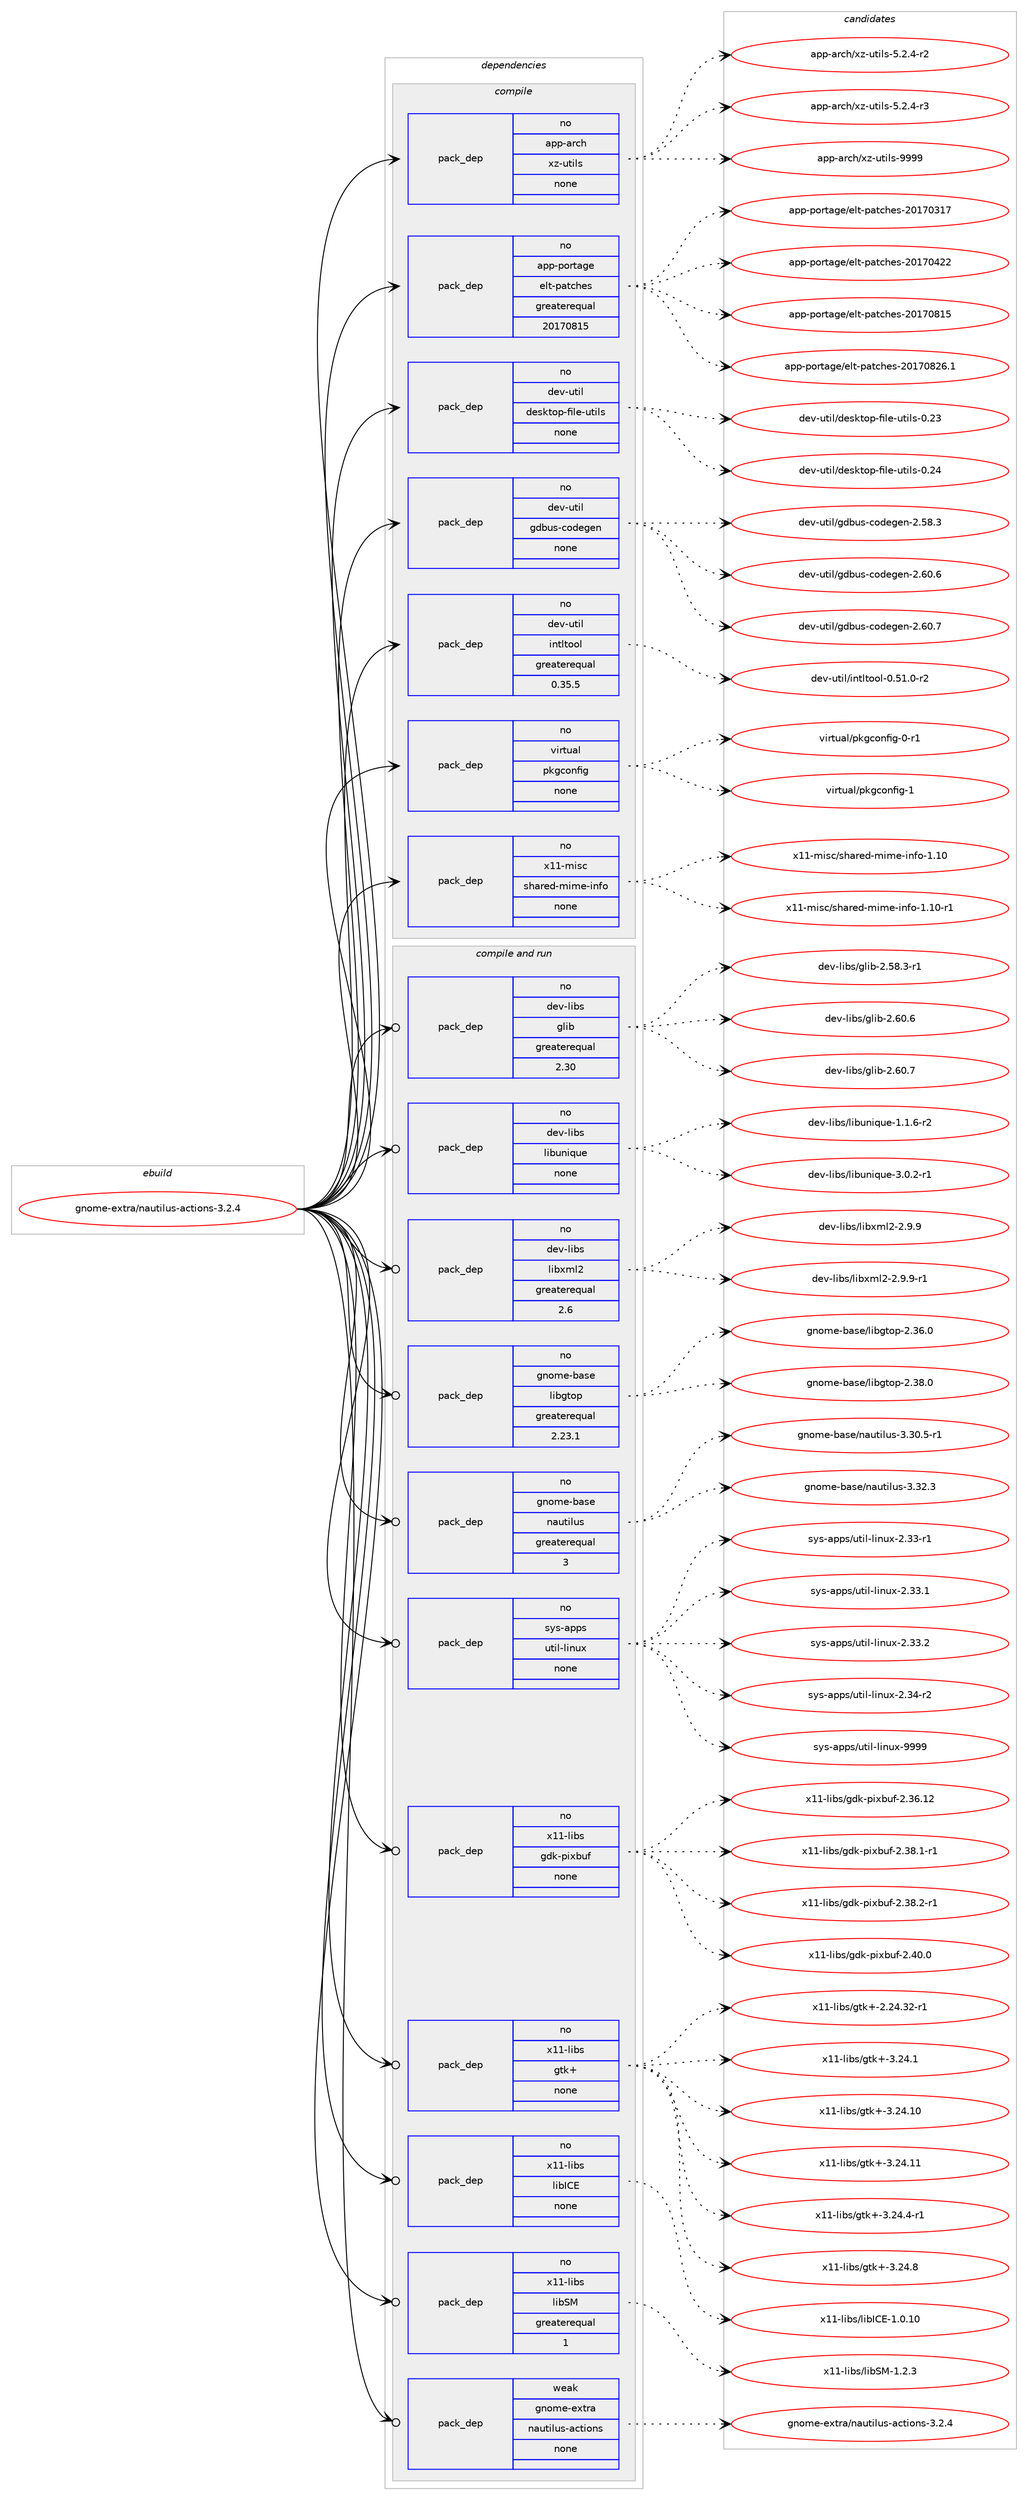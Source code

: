 digraph prolog {

# *************
# Graph options
# *************

newrank=true;
concentrate=true;
compound=true;
graph [rankdir=LR,fontname=Helvetica,fontsize=10,ranksep=1.5];#, ranksep=2.5, nodesep=0.2];
edge  [arrowhead=vee];
node  [fontname=Helvetica,fontsize=10];

# **********
# The ebuild
# **********

subgraph cluster_leftcol {
color=gray;
rank=same;
label=<<i>ebuild</i>>;
id [label="gnome-extra/nautilus-actions-3.2.4", color=red, width=4, href="../gnome-extra/nautilus-actions-3.2.4.svg"];
}

# ****************
# The dependencies
# ****************

subgraph cluster_midcol {
color=gray;
label=<<i>dependencies</i>>;
subgraph cluster_compile {
fillcolor="#eeeeee";
style=filled;
label=<<i>compile</i>>;
subgraph pack550686 {
dependency749365 [label=<<TABLE BORDER="0" CELLBORDER="1" CELLSPACING="0" CELLPADDING="4" WIDTH="220"><TR><TD ROWSPAN="6" CELLPADDING="30">pack_dep</TD></TR><TR><TD WIDTH="110">no</TD></TR><TR><TD>app-arch</TD></TR><TR><TD>xz-utils</TD></TR><TR><TD>none</TD></TR><TR><TD></TD></TR></TABLE>>, shape=none, color=blue];
}
id:e -> dependency749365:w [weight=20,style="solid",arrowhead="vee"];
subgraph pack550687 {
dependency749366 [label=<<TABLE BORDER="0" CELLBORDER="1" CELLSPACING="0" CELLPADDING="4" WIDTH="220"><TR><TD ROWSPAN="6" CELLPADDING="30">pack_dep</TD></TR><TR><TD WIDTH="110">no</TD></TR><TR><TD>app-portage</TD></TR><TR><TD>elt-patches</TD></TR><TR><TD>greaterequal</TD></TR><TR><TD>20170815</TD></TR></TABLE>>, shape=none, color=blue];
}
id:e -> dependency749366:w [weight=20,style="solid",arrowhead="vee"];
subgraph pack550688 {
dependency749367 [label=<<TABLE BORDER="0" CELLBORDER="1" CELLSPACING="0" CELLPADDING="4" WIDTH="220"><TR><TD ROWSPAN="6" CELLPADDING="30">pack_dep</TD></TR><TR><TD WIDTH="110">no</TD></TR><TR><TD>dev-util</TD></TR><TR><TD>desktop-file-utils</TD></TR><TR><TD>none</TD></TR><TR><TD></TD></TR></TABLE>>, shape=none, color=blue];
}
id:e -> dependency749367:w [weight=20,style="solid",arrowhead="vee"];
subgraph pack550689 {
dependency749368 [label=<<TABLE BORDER="0" CELLBORDER="1" CELLSPACING="0" CELLPADDING="4" WIDTH="220"><TR><TD ROWSPAN="6" CELLPADDING="30">pack_dep</TD></TR><TR><TD WIDTH="110">no</TD></TR><TR><TD>dev-util</TD></TR><TR><TD>gdbus-codegen</TD></TR><TR><TD>none</TD></TR><TR><TD></TD></TR></TABLE>>, shape=none, color=blue];
}
id:e -> dependency749368:w [weight=20,style="solid",arrowhead="vee"];
subgraph pack550690 {
dependency749369 [label=<<TABLE BORDER="0" CELLBORDER="1" CELLSPACING="0" CELLPADDING="4" WIDTH="220"><TR><TD ROWSPAN="6" CELLPADDING="30">pack_dep</TD></TR><TR><TD WIDTH="110">no</TD></TR><TR><TD>dev-util</TD></TR><TR><TD>intltool</TD></TR><TR><TD>greaterequal</TD></TR><TR><TD>0.35.5</TD></TR></TABLE>>, shape=none, color=blue];
}
id:e -> dependency749369:w [weight=20,style="solid",arrowhead="vee"];
subgraph pack550691 {
dependency749370 [label=<<TABLE BORDER="0" CELLBORDER="1" CELLSPACING="0" CELLPADDING="4" WIDTH="220"><TR><TD ROWSPAN="6" CELLPADDING="30">pack_dep</TD></TR><TR><TD WIDTH="110">no</TD></TR><TR><TD>virtual</TD></TR><TR><TD>pkgconfig</TD></TR><TR><TD>none</TD></TR><TR><TD></TD></TR></TABLE>>, shape=none, color=blue];
}
id:e -> dependency749370:w [weight=20,style="solid",arrowhead="vee"];
subgraph pack550692 {
dependency749371 [label=<<TABLE BORDER="0" CELLBORDER="1" CELLSPACING="0" CELLPADDING="4" WIDTH="220"><TR><TD ROWSPAN="6" CELLPADDING="30">pack_dep</TD></TR><TR><TD WIDTH="110">no</TD></TR><TR><TD>x11-misc</TD></TR><TR><TD>shared-mime-info</TD></TR><TR><TD>none</TD></TR><TR><TD></TD></TR></TABLE>>, shape=none, color=blue];
}
id:e -> dependency749371:w [weight=20,style="solid",arrowhead="vee"];
}
subgraph cluster_compileandrun {
fillcolor="#eeeeee";
style=filled;
label=<<i>compile and run</i>>;
subgraph pack550693 {
dependency749372 [label=<<TABLE BORDER="0" CELLBORDER="1" CELLSPACING="0" CELLPADDING="4" WIDTH="220"><TR><TD ROWSPAN="6" CELLPADDING="30">pack_dep</TD></TR><TR><TD WIDTH="110">no</TD></TR><TR><TD>dev-libs</TD></TR><TR><TD>glib</TD></TR><TR><TD>greaterequal</TD></TR><TR><TD>2.30</TD></TR></TABLE>>, shape=none, color=blue];
}
id:e -> dependency749372:w [weight=20,style="solid",arrowhead="odotvee"];
subgraph pack550694 {
dependency749373 [label=<<TABLE BORDER="0" CELLBORDER="1" CELLSPACING="0" CELLPADDING="4" WIDTH="220"><TR><TD ROWSPAN="6" CELLPADDING="30">pack_dep</TD></TR><TR><TD WIDTH="110">no</TD></TR><TR><TD>dev-libs</TD></TR><TR><TD>libunique</TD></TR><TR><TD>none</TD></TR><TR><TD></TD></TR></TABLE>>, shape=none, color=blue];
}
id:e -> dependency749373:w [weight=20,style="solid",arrowhead="odotvee"];
subgraph pack550695 {
dependency749374 [label=<<TABLE BORDER="0" CELLBORDER="1" CELLSPACING="0" CELLPADDING="4" WIDTH="220"><TR><TD ROWSPAN="6" CELLPADDING="30">pack_dep</TD></TR><TR><TD WIDTH="110">no</TD></TR><TR><TD>dev-libs</TD></TR><TR><TD>libxml2</TD></TR><TR><TD>greaterequal</TD></TR><TR><TD>2.6</TD></TR></TABLE>>, shape=none, color=blue];
}
id:e -> dependency749374:w [weight=20,style="solid",arrowhead="odotvee"];
subgraph pack550696 {
dependency749375 [label=<<TABLE BORDER="0" CELLBORDER="1" CELLSPACING="0" CELLPADDING="4" WIDTH="220"><TR><TD ROWSPAN="6" CELLPADDING="30">pack_dep</TD></TR><TR><TD WIDTH="110">no</TD></TR><TR><TD>gnome-base</TD></TR><TR><TD>libgtop</TD></TR><TR><TD>greaterequal</TD></TR><TR><TD>2.23.1</TD></TR></TABLE>>, shape=none, color=blue];
}
id:e -> dependency749375:w [weight=20,style="solid",arrowhead="odotvee"];
subgraph pack550697 {
dependency749376 [label=<<TABLE BORDER="0" CELLBORDER="1" CELLSPACING="0" CELLPADDING="4" WIDTH="220"><TR><TD ROWSPAN="6" CELLPADDING="30">pack_dep</TD></TR><TR><TD WIDTH="110">no</TD></TR><TR><TD>gnome-base</TD></TR><TR><TD>nautilus</TD></TR><TR><TD>greaterequal</TD></TR><TR><TD>3</TD></TR></TABLE>>, shape=none, color=blue];
}
id:e -> dependency749376:w [weight=20,style="solid",arrowhead="odotvee"];
subgraph pack550698 {
dependency749377 [label=<<TABLE BORDER="0" CELLBORDER="1" CELLSPACING="0" CELLPADDING="4" WIDTH="220"><TR><TD ROWSPAN="6" CELLPADDING="30">pack_dep</TD></TR><TR><TD WIDTH="110">no</TD></TR><TR><TD>sys-apps</TD></TR><TR><TD>util-linux</TD></TR><TR><TD>none</TD></TR><TR><TD></TD></TR></TABLE>>, shape=none, color=blue];
}
id:e -> dependency749377:w [weight=20,style="solid",arrowhead="odotvee"];
subgraph pack550699 {
dependency749378 [label=<<TABLE BORDER="0" CELLBORDER="1" CELLSPACING="0" CELLPADDING="4" WIDTH="220"><TR><TD ROWSPAN="6" CELLPADDING="30">pack_dep</TD></TR><TR><TD WIDTH="110">no</TD></TR><TR><TD>x11-libs</TD></TR><TR><TD>gdk-pixbuf</TD></TR><TR><TD>none</TD></TR><TR><TD></TD></TR></TABLE>>, shape=none, color=blue];
}
id:e -> dependency749378:w [weight=20,style="solid",arrowhead="odotvee"];
subgraph pack550700 {
dependency749379 [label=<<TABLE BORDER="0" CELLBORDER="1" CELLSPACING="0" CELLPADDING="4" WIDTH="220"><TR><TD ROWSPAN="6" CELLPADDING="30">pack_dep</TD></TR><TR><TD WIDTH="110">no</TD></TR><TR><TD>x11-libs</TD></TR><TR><TD>gtk+</TD></TR><TR><TD>none</TD></TR><TR><TD></TD></TR></TABLE>>, shape=none, color=blue];
}
id:e -> dependency749379:w [weight=20,style="solid",arrowhead="odotvee"];
subgraph pack550701 {
dependency749380 [label=<<TABLE BORDER="0" CELLBORDER="1" CELLSPACING="0" CELLPADDING="4" WIDTH="220"><TR><TD ROWSPAN="6" CELLPADDING="30">pack_dep</TD></TR><TR><TD WIDTH="110">no</TD></TR><TR><TD>x11-libs</TD></TR><TR><TD>libICE</TD></TR><TR><TD>none</TD></TR><TR><TD></TD></TR></TABLE>>, shape=none, color=blue];
}
id:e -> dependency749380:w [weight=20,style="solid",arrowhead="odotvee"];
subgraph pack550702 {
dependency749381 [label=<<TABLE BORDER="0" CELLBORDER="1" CELLSPACING="0" CELLPADDING="4" WIDTH="220"><TR><TD ROWSPAN="6" CELLPADDING="30">pack_dep</TD></TR><TR><TD WIDTH="110">no</TD></TR><TR><TD>x11-libs</TD></TR><TR><TD>libSM</TD></TR><TR><TD>greaterequal</TD></TR><TR><TD>1</TD></TR></TABLE>>, shape=none, color=blue];
}
id:e -> dependency749381:w [weight=20,style="solid",arrowhead="odotvee"];
subgraph pack550703 {
dependency749382 [label=<<TABLE BORDER="0" CELLBORDER="1" CELLSPACING="0" CELLPADDING="4" WIDTH="220"><TR><TD ROWSPAN="6" CELLPADDING="30">pack_dep</TD></TR><TR><TD WIDTH="110">weak</TD></TR><TR><TD>gnome-extra</TD></TR><TR><TD>nautilus-actions</TD></TR><TR><TD>none</TD></TR><TR><TD></TD></TR></TABLE>>, shape=none, color=blue];
}
id:e -> dependency749382:w [weight=20,style="solid",arrowhead="odotvee"];
}
subgraph cluster_run {
fillcolor="#eeeeee";
style=filled;
label=<<i>run</i>>;
}
}

# **************
# The candidates
# **************

subgraph cluster_choices {
rank=same;
color=gray;
label=<<i>candidates</i>>;

subgraph choice550686 {
color=black;
nodesep=1;
choice9711211245971149910447120122451171161051081154553465046524511450 [label="app-arch/xz-utils-5.2.4-r2", color=red, width=4,href="../app-arch/xz-utils-5.2.4-r2.svg"];
choice9711211245971149910447120122451171161051081154553465046524511451 [label="app-arch/xz-utils-5.2.4-r3", color=red, width=4,href="../app-arch/xz-utils-5.2.4-r3.svg"];
choice9711211245971149910447120122451171161051081154557575757 [label="app-arch/xz-utils-9999", color=red, width=4,href="../app-arch/xz-utils-9999.svg"];
dependency749365:e -> choice9711211245971149910447120122451171161051081154553465046524511450:w [style=dotted,weight="100"];
dependency749365:e -> choice9711211245971149910447120122451171161051081154553465046524511451:w [style=dotted,weight="100"];
dependency749365:e -> choice9711211245971149910447120122451171161051081154557575757:w [style=dotted,weight="100"];
}
subgraph choice550687 {
color=black;
nodesep=1;
choice97112112451121111141169710310147101108116451129711699104101115455048495548514955 [label="app-portage/elt-patches-20170317", color=red, width=4,href="../app-portage/elt-patches-20170317.svg"];
choice97112112451121111141169710310147101108116451129711699104101115455048495548525050 [label="app-portage/elt-patches-20170422", color=red, width=4,href="../app-portage/elt-patches-20170422.svg"];
choice97112112451121111141169710310147101108116451129711699104101115455048495548564953 [label="app-portage/elt-patches-20170815", color=red, width=4,href="../app-portage/elt-patches-20170815.svg"];
choice971121124511211111411697103101471011081164511297116991041011154550484955485650544649 [label="app-portage/elt-patches-20170826.1", color=red, width=4,href="../app-portage/elt-patches-20170826.1.svg"];
dependency749366:e -> choice97112112451121111141169710310147101108116451129711699104101115455048495548514955:w [style=dotted,weight="100"];
dependency749366:e -> choice97112112451121111141169710310147101108116451129711699104101115455048495548525050:w [style=dotted,weight="100"];
dependency749366:e -> choice97112112451121111141169710310147101108116451129711699104101115455048495548564953:w [style=dotted,weight="100"];
dependency749366:e -> choice971121124511211111411697103101471011081164511297116991041011154550484955485650544649:w [style=dotted,weight="100"];
}
subgraph choice550688 {
color=black;
nodesep=1;
choice100101118451171161051084710010111510711611111245102105108101451171161051081154548465051 [label="dev-util/desktop-file-utils-0.23", color=red, width=4,href="../dev-util/desktop-file-utils-0.23.svg"];
choice100101118451171161051084710010111510711611111245102105108101451171161051081154548465052 [label="dev-util/desktop-file-utils-0.24", color=red, width=4,href="../dev-util/desktop-file-utils-0.24.svg"];
dependency749367:e -> choice100101118451171161051084710010111510711611111245102105108101451171161051081154548465051:w [style=dotted,weight="100"];
dependency749367:e -> choice100101118451171161051084710010111510711611111245102105108101451171161051081154548465052:w [style=dotted,weight="100"];
}
subgraph choice550689 {
color=black;
nodesep=1;
choice100101118451171161051084710310098117115459911110010110310111045504653564651 [label="dev-util/gdbus-codegen-2.58.3", color=red, width=4,href="../dev-util/gdbus-codegen-2.58.3.svg"];
choice100101118451171161051084710310098117115459911110010110310111045504654484654 [label="dev-util/gdbus-codegen-2.60.6", color=red, width=4,href="../dev-util/gdbus-codegen-2.60.6.svg"];
choice100101118451171161051084710310098117115459911110010110310111045504654484655 [label="dev-util/gdbus-codegen-2.60.7", color=red, width=4,href="../dev-util/gdbus-codegen-2.60.7.svg"];
dependency749368:e -> choice100101118451171161051084710310098117115459911110010110310111045504653564651:w [style=dotted,weight="100"];
dependency749368:e -> choice100101118451171161051084710310098117115459911110010110310111045504654484654:w [style=dotted,weight="100"];
dependency749368:e -> choice100101118451171161051084710310098117115459911110010110310111045504654484655:w [style=dotted,weight="100"];
}
subgraph choice550690 {
color=black;
nodesep=1;
choice1001011184511711610510847105110116108116111111108454846534946484511450 [label="dev-util/intltool-0.51.0-r2", color=red, width=4,href="../dev-util/intltool-0.51.0-r2.svg"];
dependency749369:e -> choice1001011184511711610510847105110116108116111111108454846534946484511450:w [style=dotted,weight="100"];
}
subgraph choice550691 {
color=black;
nodesep=1;
choice11810511411611797108471121071039911111010210510345484511449 [label="virtual/pkgconfig-0-r1", color=red, width=4,href="../virtual/pkgconfig-0-r1.svg"];
choice1181051141161179710847112107103991111101021051034549 [label="virtual/pkgconfig-1", color=red, width=4,href="../virtual/pkgconfig-1.svg"];
dependency749370:e -> choice11810511411611797108471121071039911111010210510345484511449:w [style=dotted,weight="100"];
dependency749370:e -> choice1181051141161179710847112107103991111101021051034549:w [style=dotted,weight="100"];
}
subgraph choice550692 {
color=black;
nodesep=1;
choice12049494510910511599471151049711410110045109105109101451051101021114549464948 [label="x11-misc/shared-mime-info-1.10", color=red, width=4,href="../x11-misc/shared-mime-info-1.10.svg"];
choice120494945109105115994711510497114101100451091051091014510511010211145494649484511449 [label="x11-misc/shared-mime-info-1.10-r1", color=red, width=4,href="../x11-misc/shared-mime-info-1.10-r1.svg"];
dependency749371:e -> choice12049494510910511599471151049711410110045109105109101451051101021114549464948:w [style=dotted,weight="100"];
dependency749371:e -> choice120494945109105115994711510497114101100451091051091014510511010211145494649484511449:w [style=dotted,weight="100"];
}
subgraph choice550693 {
color=black;
nodesep=1;
choice10010111845108105981154710310810598455046535646514511449 [label="dev-libs/glib-2.58.3-r1", color=red, width=4,href="../dev-libs/glib-2.58.3-r1.svg"];
choice1001011184510810598115471031081059845504654484654 [label="dev-libs/glib-2.60.6", color=red, width=4,href="../dev-libs/glib-2.60.6.svg"];
choice1001011184510810598115471031081059845504654484655 [label="dev-libs/glib-2.60.7", color=red, width=4,href="../dev-libs/glib-2.60.7.svg"];
dependency749372:e -> choice10010111845108105981154710310810598455046535646514511449:w [style=dotted,weight="100"];
dependency749372:e -> choice1001011184510810598115471031081059845504654484654:w [style=dotted,weight="100"];
dependency749372:e -> choice1001011184510810598115471031081059845504654484655:w [style=dotted,weight="100"];
}
subgraph choice550694 {
color=black;
nodesep=1;
choice100101118451081059811547108105981171101051131171014549464946544511450 [label="dev-libs/libunique-1.1.6-r2", color=red, width=4,href="../dev-libs/libunique-1.1.6-r2.svg"];
choice100101118451081059811547108105981171101051131171014551464846504511449 [label="dev-libs/libunique-3.0.2-r1", color=red, width=4,href="../dev-libs/libunique-3.0.2-r1.svg"];
dependency749373:e -> choice100101118451081059811547108105981171101051131171014549464946544511450:w [style=dotted,weight="100"];
dependency749373:e -> choice100101118451081059811547108105981171101051131171014551464846504511449:w [style=dotted,weight="100"];
}
subgraph choice550695 {
color=black;
nodesep=1;
choice1001011184510810598115471081059812010910850455046574657 [label="dev-libs/libxml2-2.9.9", color=red, width=4,href="../dev-libs/libxml2-2.9.9.svg"];
choice10010111845108105981154710810598120109108504550465746574511449 [label="dev-libs/libxml2-2.9.9-r1", color=red, width=4,href="../dev-libs/libxml2-2.9.9-r1.svg"];
dependency749374:e -> choice1001011184510810598115471081059812010910850455046574657:w [style=dotted,weight="100"];
dependency749374:e -> choice10010111845108105981154710810598120109108504550465746574511449:w [style=dotted,weight="100"];
}
subgraph choice550696 {
color=black;
nodesep=1;
choice103110111109101459897115101471081059810311611111245504651544648 [label="gnome-base/libgtop-2.36.0", color=red, width=4,href="../gnome-base/libgtop-2.36.0.svg"];
choice103110111109101459897115101471081059810311611111245504651564648 [label="gnome-base/libgtop-2.38.0", color=red, width=4,href="../gnome-base/libgtop-2.38.0.svg"];
dependency749375:e -> choice103110111109101459897115101471081059810311611111245504651544648:w [style=dotted,weight="100"];
dependency749375:e -> choice103110111109101459897115101471081059810311611111245504651564648:w [style=dotted,weight="100"];
}
subgraph choice550697 {
color=black;
nodesep=1;
choice1031101111091014598971151014711097117116105108117115455146514846534511449 [label="gnome-base/nautilus-3.30.5-r1", color=red, width=4,href="../gnome-base/nautilus-3.30.5-r1.svg"];
choice103110111109101459897115101471109711711610510811711545514651504651 [label="gnome-base/nautilus-3.32.3", color=red, width=4,href="../gnome-base/nautilus-3.32.3.svg"];
dependency749376:e -> choice1031101111091014598971151014711097117116105108117115455146514846534511449:w [style=dotted,weight="100"];
dependency749376:e -> choice103110111109101459897115101471109711711610510811711545514651504651:w [style=dotted,weight="100"];
}
subgraph choice550698 {
color=black;
nodesep=1;
choice1151211154597112112115471171161051084510810511011712045504651514511449 [label="sys-apps/util-linux-2.33-r1", color=red, width=4,href="../sys-apps/util-linux-2.33-r1.svg"];
choice1151211154597112112115471171161051084510810511011712045504651514649 [label="sys-apps/util-linux-2.33.1", color=red, width=4,href="../sys-apps/util-linux-2.33.1.svg"];
choice1151211154597112112115471171161051084510810511011712045504651514650 [label="sys-apps/util-linux-2.33.2", color=red, width=4,href="../sys-apps/util-linux-2.33.2.svg"];
choice1151211154597112112115471171161051084510810511011712045504651524511450 [label="sys-apps/util-linux-2.34-r2", color=red, width=4,href="../sys-apps/util-linux-2.34-r2.svg"];
choice115121115459711211211547117116105108451081051101171204557575757 [label="sys-apps/util-linux-9999", color=red, width=4,href="../sys-apps/util-linux-9999.svg"];
dependency749377:e -> choice1151211154597112112115471171161051084510810511011712045504651514511449:w [style=dotted,weight="100"];
dependency749377:e -> choice1151211154597112112115471171161051084510810511011712045504651514649:w [style=dotted,weight="100"];
dependency749377:e -> choice1151211154597112112115471171161051084510810511011712045504651514650:w [style=dotted,weight="100"];
dependency749377:e -> choice1151211154597112112115471171161051084510810511011712045504651524511450:w [style=dotted,weight="100"];
dependency749377:e -> choice115121115459711211211547117116105108451081051101171204557575757:w [style=dotted,weight="100"];
}
subgraph choice550699 {
color=black;
nodesep=1;
choice120494945108105981154710310010745112105120981171024550465154464950 [label="x11-libs/gdk-pixbuf-2.36.12", color=red, width=4,href="../x11-libs/gdk-pixbuf-2.36.12.svg"];
choice12049494510810598115471031001074511210512098117102455046515646494511449 [label="x11-libs/gdk-pixbuf-2.38.1-r1", color=red, width=4,href="../x11-libs/gdk-pixbuf-2.38.1-r1.svg"];
choice12049494510810598115471031001074511210512098117102455046515646504511449 [label="x11-libs/gdk-pixbuf-2.38.2-r1", color=red, width=4,href="../x11-libs/gdk-pixbuf-2.38.2-r1.svg"];
choice1204949451081059811547103100107451121051209811710245504652484648 [label="x11-libs/gdk-pixbuf-2.40.0", color=red, width=4,href="../x11-libs/gdk-pixbuf-2.40.0.svg"];
dependency749378:e -> choice120494945108105981154710310010745112105120981171024550465154464950:w [style=dotted,weight="100"];
dependency749378:e -> choice12049494510810598115471031001074511210512098117102455046515646494511449:w [style=dotted,weight="100"];
dependency749378:e -> choice12049494510810598115471031001074511210512098117102455046515646504511449:w [style=dotted,weight="100"];
dependency749378:e -> choice1204949451081059811547103100107451121051209811710245504652484648:w [style=dotted,weight="100"];
}
subgraph choice550700 {
color=black;
nodesep=1;
choice12049494510810598115471031161074345504650524651504511449 [label="x11-libs/gtk+-2.24.32-r1", color=red, width=4,href="../x11-libs/gtk+-2.24.32-r1.svg"];
choice12049494510810598115471031161074345514650524649 [label="x11-libs/gtk+-3.24.1", color=red, width=4,href="../x11-libs/gtk+-3.24.1.svg"];
choice1204949451081059811547103116107434551465052464948 [label="x11-libs/gtk+-3.24.10", color=red, width=4,href="../x11-libs/gtk+-3.24.10.svg"];
choice1204949451081059811547103116107434551465052464949 [label="x11-libs/gtk+-3.24.11", color=red, width=4,href="../x11-libs/gtk+-3.24.11.svg"];
choice120494945108105981154710311610743455146505246524511449 [label="x11-libs/gtk+-3.24.4-r1", color=red, width=4,href="../x11-libs/gtk+-3.24.4-r1.svg"];
choice12049494510810598115471031161074345514650524656 [label="x11-libs/gtk+-3.24.8", color=red, width=4,href="../x11-libs/gtk+-3.24.8.svg"];
dependency749379:e -> choice12049494510810598115471031161074345504650524651504511449:w [style=dotted,weight="100"];
dependency749379:e -> choice12049494510810598115471031161074345514650524649:w [style=dotted,weight="100"];
dependency749379:e -> choice1204949451081059811547103116107434551465052464948:w [style=dotted,weight="100"];
dependency749379:e -> choice1204949451081059811547103116107434551465052464949:w [style=dotted,weight="100"];
dependency749379:e -> choice120494945108105981154710311610743455146505246524511449:w [style=dotted,weight="100"];
dependency749379:e -> choice12049494510810598115471031161074345514650524656:w [style=dotted,weight="100"];
}
subgraph choice550701 {
color=black;
nodesep=1;
choice12049494510810598115471081059873676945494648464948 [label="x11-libs/libICE-1.0.10", color=red, width=4,href="../x11-libs/libICE-1.0.10.svg"];
dependency749380:e -> choice12049494510810598115471081059873676945494648464948:w [style=dotted,weight="100"];
}
subgraph choice550702 {
color=black;
nodesep=1;
choice1204949451081059811547108105988377454946504651 [label="x11-libs/libSM-1.2.3", color=red, width=4,href="../x11-libs/libSM-1.2.3.svg"];
dependency749381:e -> choice1204949451081059811547108105988377454946504651:w [style=dotted,weight="100"];
}
subgraph choice550703 {
color=black;
nodesep=1;
choice10311011110910145101120116114974711097117116105108117115459799116105111110115455146504652 [label="gnome-extra/nautilus-actions-3.2.4", color=red, width=4,href="../gnome-extra/nautilus-actions-3.2.4.svg"];
dependency749382:e -> choice10311011110910145101120116114974711097117116105108117115459799116105111110115455146504652:w [style=dotted,weight="100"];
}
}

}
